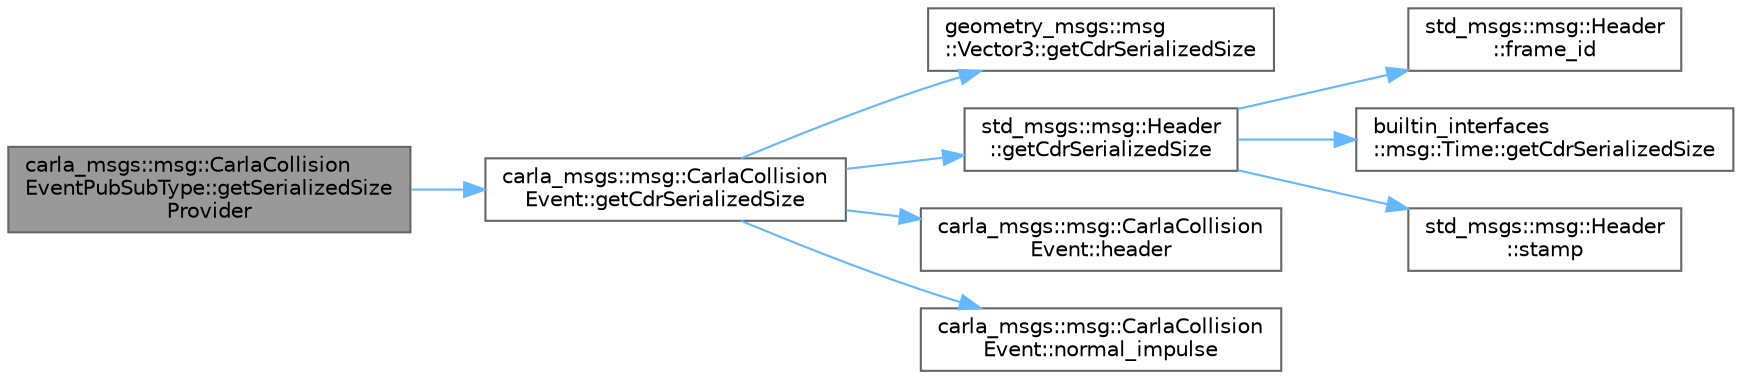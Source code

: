 digraph "carla_msgs::msg::CarlaCollisionEventPubSubType::getSerializedSizeProvider"
{
 // INTERACTIVE_SVG=YES
 // LATEX_PDF_SIZE
  bgcolor="transparent";
  edge [fontname=Helvetica,fontsize=10,labelfontname=Helvetica,labelfontsize=10];
  node [fontname=Helvetica,fontsize=10,shape=box,height=0.2,width=0.4];
  rankdir="LR";
  Node1 [id="Node000001",label="carla_msgs::msg::CarlaCollision\lEventPubSubType::getSerializedSize\lProvider",height=0.2,width=0.4,color="gray40", fillcolor="grey60", style="filled", fontcolor="black",tooltip=" "];
  Node1 -> Node2 [id="edge1_Node000001_Node000002",color="steelblue1",style="solid",tooltip=" "];
  Node2 [id="Node000002",label="carla_msgs::msg::CarlaCollision\lEvent::getCdrSerializedSize",height=0.2,width=0.4,color="grey40", fillcolor="white", style="filled",URL="$d5/d0c/classcarla__msgs_1_1msg_1_1CarlaCollisionEvent.html#abed4f4b9c6a6e2ca2620093bca955f01",tooltip="This function returns the serialized size of a data depending on the buffer alignment."];
  Node2 -> Node3 [id="edge2_Node000002_Node000003",color="steelblue1",style="solid",tooltip=" "];
  Node3 [id="Node000003",label="geometry_msgs::msg\l::Vector3::getCdrSerializedSize",height=0.2,width=0.4,color="grey40", fillcolor="white", style="filled",URL="$df/d66/classgeometry__msgs_1_1msg_1_1Vector3.html#a3f4f6b078e23dd8bbd3a400a1c8a6209",tooltip="This function returns the serialized size of a data depending on the buffer alignment."];
  Node2 -> Node4 [id="edge3_Node000002_Node000004",color="steelblue1",style="solid",tooltip=" "];
  Node4 [id="Node000004",label="std_msgs::msg::Header\l::getCdrSerializedSize",height=0.2,width=0.4,color="grey40", fillcolor="white", style="filled",URL="$d8/d15/classstd__msgs_1_1msg_1_1Header.html#ae439639025ac66880a861f521fd84016",tooltip="This function returns the serialized size of a data depending on the buffer alignment."];
  Node4 -> Node5 [id="edge4_Node000004_Node000005",color="steelblue1",style="solid",tooltip=" "];
  Node5 [id="Node000005",label="std_msgs::msg::Header\l::frame_id",height=0.2,width=0.4,color="grey40", fillcolor="white", style="filled",URL="$d8/d15/classstd__msgs_1_1msg_1_1Header.html#a9bd973b4690fefb807fb231f496831d4",tooltip="This function copies the value in member frame_id"];
  Node4 -> Node6 [id="edge5_Node000004_Node000006",color="steelblue1",style="solid",tooltip=" "];
  Node6 [id="Node000006",label="builtin_interfaces\l::msg::Time::getCdrSerializedSize",height=0.2,width=0.4,color="grey40", fillcolor="white", style="filled",URL="$da/d39/classbuiltin__interfaces_1_1msg_1_1Time.html#abdf1cc0285c53ceeb6c4eae36acd3c0f",tooltip="This function returns the serialized size of a data depending on the buffer alignment."];
  Node4 -> Node7 [id="edge6_Node000004_Node000007",color="steelblue1",style="solid",tooltip=" "];
  Node7 [id="Node000007",label="std_msgs::msg::Header\l::stamp",height=0.2,width=0.4,color="grey40", fillcolor="white", style="filled",URL="$d8/d15/classstd__msgs_1_1msg_1_1Header.html#a2ac0c277be6d5edc09d17126767290c9",tooltip="This function copies the value in member stamp"];
  Node2 -> Node8 [id="edge7_Node000002_Node000008",color="steelblue1",style="solid",tooltip=" "];
  Node8 [id="Node000008",label="carla_msgs::msg::CarlaCollision\lEvent::header",height=0.2,width=0.4,color="grey40", fillcolor="white", style="filled",URL="$d5/d0c/classcarla__msgs_1_1msg_1_1CarlaCollisionEvent.html#aac52c2e08a728341a081dc47afcd0e72",tooltip="This function copies the value in member header"];
  Node2 -> Node9 [id="edge8_Node000002_Node000009",color="steelblue1",style="solid",tooltip=" "];
  Node9 [id="Node000009",label="carla_msgs::msg::CarlaCollision\lEvent::normal_impulse",height=0.2,width=0.4,color="grey40", fillcolor="white", style="filled",URL="$d5/d0c/classcarla__msgs_1_1msg_1_1CarlaCollisionEvent.html#a1c83be8988b2ee130f6eb0d8b216070c",tooltip="This function copies the value in member normal_impulse"];
}
